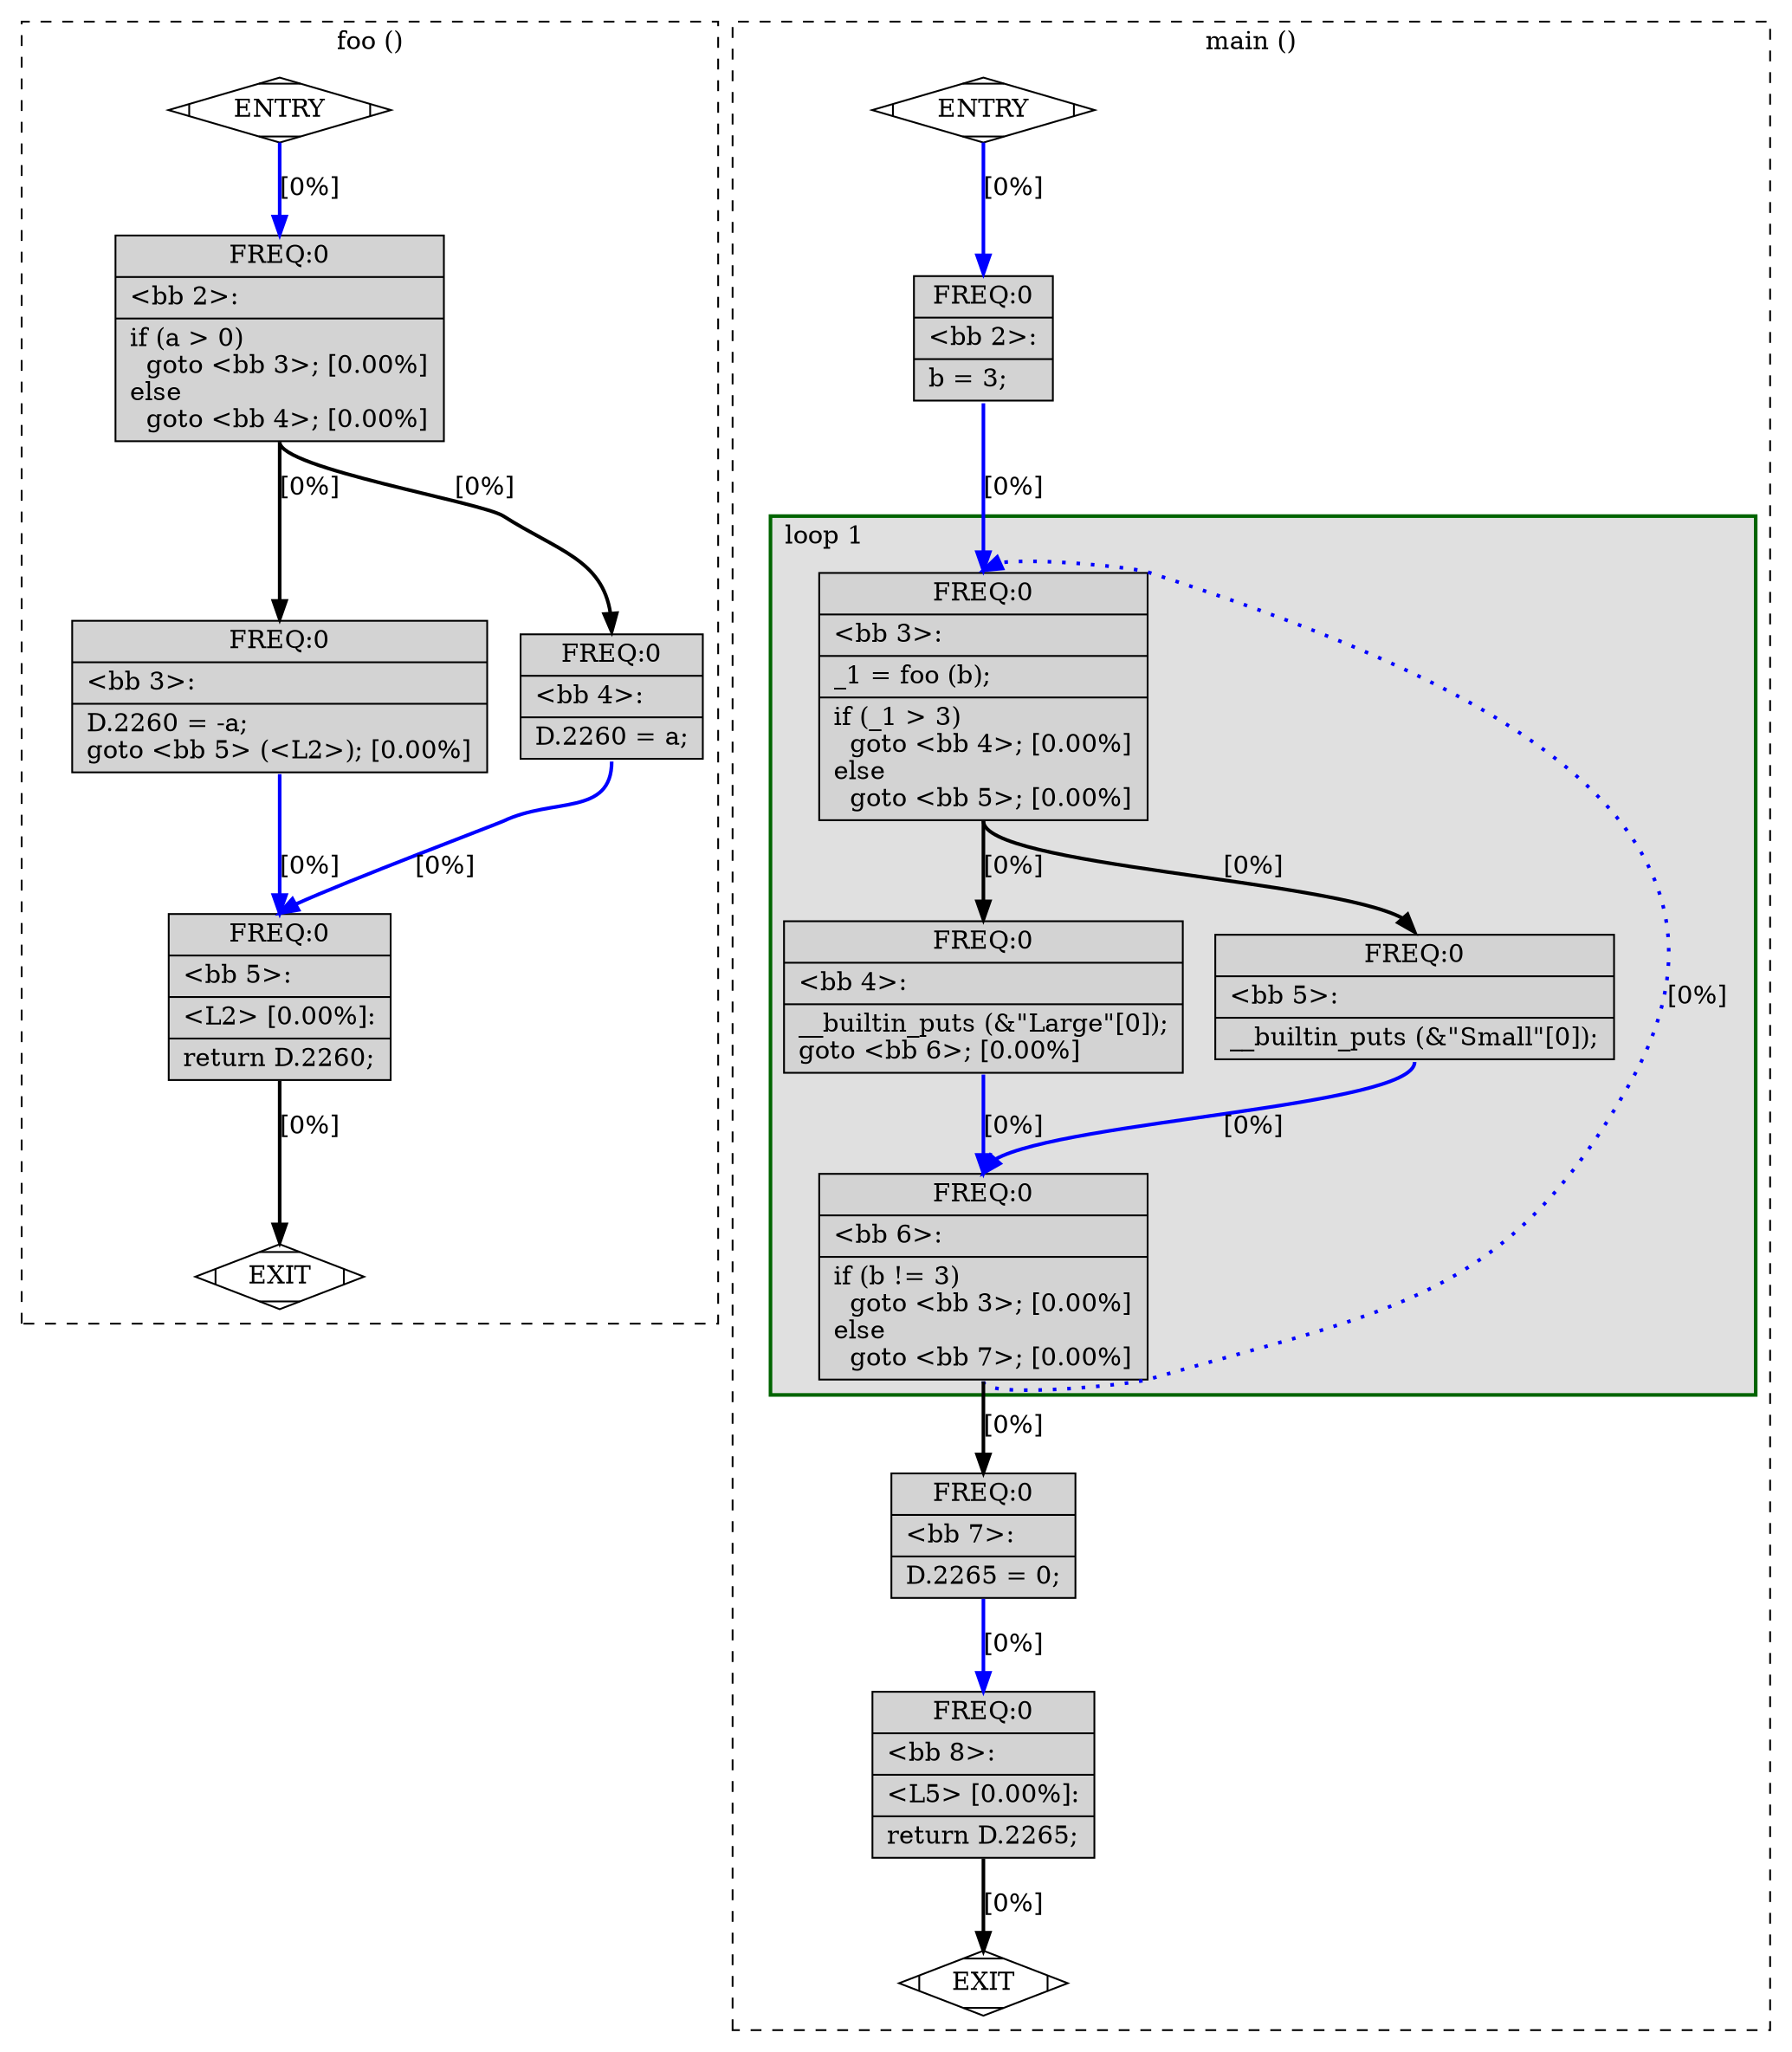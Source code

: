 digraph "test.c.011t.cfg" {
overlap=false;
subgraph "cluster_foo" {
	style="dashed";
	color="black";
	label="foo ()";
	fn_0_basic_block_0 [shape=Mdiamond,style=filled,fillcolor=white,label="ENTRY"];

	fn_0_basic_block_1 [shape=Mdiamond,style=filled,fillcolor=white,label="EXIT"];

	fn_0_basic_block_2 [shape=record,style=filled,fillcolor=lightgrey,label="{ FREQ:0 |\<bb\ 2\>:\l\
|if\ (a\ \>\ 0)\l\
\ \ goto\ \<bb\ 3\>;\ [0.00%]\l\
else\l\
\ \ goto\ \<bb\ 4\>;\ [0.00%]\l\
}"];

	fn_0_basic_block_3 [shape=record,style=filled,fillcolor=lightgrey,label="{ FREQ:0 |\<bb\ 3\>:\l\
|D.2260\ =\ -a;\l\
goto\ \<bb\ 5\>\ (\<L2\>);\ [0.00%]\l\
}"];

	fn_0_basic_block_4 [shape=record,style=filled,fillcolor=lightgrey,label="{ FREQ:0 |\<bb\ 4\>:\l\
|D.2260\ =\ a;\l\
}"];

	fn_0_basic_block_5 [shape=record,style=filled,fillcolor=lightgrey,label="{ FREQ:0 |\<bb\ 5\>:\l\
|\<L2\>\ [0.00%]:\l\
|return\ D.2260;\l\
}"];

	fn_0_basic_block_0:s -> fn_0_basic_block_2:n [style="solid,bold",color=blue,weight=100,constraint=true, label="[0%]"];
	fn_0_basic_block_2:s -> fn_0_basic_block_3:n [style="solid,bold",color=black,weight=10,constraint=true, label="[0%]"];
	fn_0_basic_block_2:s -> fn_0_basic_block_4:n [style="solid,bold",color=black,weight=10,constraint=true, label="[0%]"];
	fn_0_basic_block_3:s -> fn_0_basic_block_5:n [style="solid,bold",color=blue,weight=100,constraint=true, label="[0%]"];
	fn_0_basic_block_4:s -> fn_0_basic_block_5:n [style="solid,bold",color=blue,weight=100,constraint=true, label="[0%]"];
	fn_0_basic_block_5:s -> fn_0_basic_block_1:n [style="solid,bold",color=black,weight=10,constraint=true, label="[0%]"];
	fn_0_basic_block_0:s -> fn_0_basic_block_1:n [style="invis",constraint=true];
}
subgraph "cluster_main" {
	style="dashed";
	color="black";
	label="main ()";
	subgraph cluster_1_1 {
	style="filled";
	color="darkgreen";
	fillcolor="grey88";
	label="loop 1";
	labeljust=l;
	penwidth=2;
	fn_1_basic_block_3 [shape=record,style=filled,fillcolor=lightgrey,label="{ FREQ:0 |\<bb\ 3\>:\l\
|_1\ =\ foo\ (b);\l\
|if\ (_1\ \>\ 3)\l\
\ \ goto\ \<bb\ 4\>;\ [0.00%]\l\
else\l\
\ \ goto\ \<bb\ 5\>;\ [0.00%]\l\
}"];

	fn_1_basic_block_4 [shape=record,style=filled,fillcolor=lightgrey,label="{ FREQ:0 |\<bb\ 4\>:\l\
|__builtin_puts\ (&\"Large\"[0]);\l\
goto\ \<bb\ 6\>;\ [0.00%]\l\
}"];

	fn_1_basic_block_5 [shape=record,style=filled,fillcolor=lightgrey,label="{ FREQ:0 |\<bb\ 5\>:\l\
|__builtin_puts\ (&\"Small\"[0]);\l\
}"];

	fn_1_basic_block_6 [shape=record,style=filled,fillcolor=lightgrey,label="{ FREQ:0 |\<bb\ 6\>:\l\
|if\ (b\ !=\ 3)\l\
\ \ goto\ \<bb\ 3\>;\ [0.00%]\l\
else\l\
\ \ goto\ \<bb\ 7\>;\ [0.00%]\l\
}"];

	}
	fn_1_basic_block_0 [shape=Mdiamond,style=filled,fillcolor=white,label="ENTRY"];

	fn_1_basic_block_1 [shape=Mdiamond,style=filled,fillcolor=white,label="EXIT"];

	fn_1_basic_block_2 [shape=record,style=filled,fillcolor=lightgrey,label="{ FREQ:0 |\<bb\ 2\>:\l\
|b\ =\ 3;\l\
}"];

	fn_1_basic_block_7 [shape=record,style=filled,fillcolor=lightgrey,label="{ FREQ:0 |\<bb\ 7\>:\l\
|D.2265\ =\ 0;\l\
}"];

	fn_1_basic_block_8 [shape=record,style=filled,fillcolor=lightgrey,label="{ FREQ:0 |\<bb\ 8\>:\l\
|\<L5\>\ [0.00%]:\l\
|return\ D.2265;\l\
}"];

	fn_1_basic_block_0:s -> fn_1_basic_block_2:n [style="solid,bold",color=blue,weight=100,constraint=true, label="[0%]"];
	fn_1_basic_block_2:s -> fn_1_basic_block_3:n [style="solid,bold",color=blue,weight=100,constraint=true, label="[0%]"];
	fn_1_basic_block_3:s -> fn_1_basic_block_4:n [style="solid,bold",color=black,weight=10,constraint=true, label="[0%]"];
	fn_1_basic_block_3:s -> fn_1_basic_block_5:n [style="solid,bold",color=black,weight=10,constraint=true, label="[0%]"];
	fn_1_basic_block_4:s -> fn_1_basic_block_6:n [style="solid,bold",color=blue,weight=100,constraint=true, label="[0%]"];
	fn_1_basic_block_5:s -> fn_1_basic_block_6:n [style="solid,bold",color=blue,weight=100,constraint=true, label="[0%]"];
	fn_1_basic_block_6:s -> fn_1_basic_block_3:n [style="dotted,bold",color=blue,weight=10,constraint=false, label="[0%]"];
	fn_1_basic_block_6:s -> fn_1_basic_block_7:n [style="solid,bold",color=black,weight=10,constraint=true, label="[0%]"];
	fn_1_basic_block_7:s -> fn_1_basic_block_8:n [style="solid,bold",color=blue,weight=100,constraint=true, label="[0%]"];
	fn_1_basic_block_8:s -> fn_1_basic_block_1:n [style="solid,bold",color=black,weight=10,constraint=true, label="[0%]"];
	fn_1_basic_block_0:s -> fn_1_basic_block_1:n [style="invis",constraint=true];
}
}

